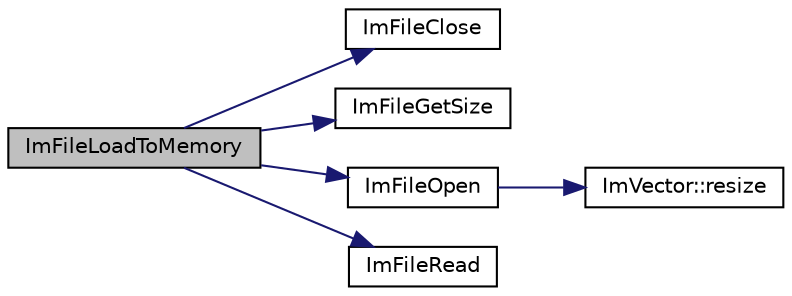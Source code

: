 digraph "ImFileLoadToMemory"
{
 // LATEX_PDF_SIZE
  edge [fontname="Helvetica",fontsize="10",labelfontname="Helvetica",labelfontsize="10"];
  node [fontname="Helvetica",fontsize="10",shape=record];
  rankdir="LR";
  Node1 [label="ImFileLoadToMemory",height=0.2,width=0.4,color="black", fillcolor="grey75", style="filled", fontcolor="black",tooltip=" "];
  Node1 -> Node2 [color="midnightblue",fontsize="10",style="solid",fontname="Helvetica"];
  Node2 [label="ImFileClose",height=0.2,width=0.4,color="black", fillcolor="white", style="filled",URL="$imgui_8cpp.html#ac4a6194720e9d693bc9d34e97d9465aa",tooltip=" "];
  Node1 -> Node3 [color="midnightblue",fontsize="10",style="solid",fontname="Helvetica"];
  Node3 [label="ImFileGetSize",height=0.2,width=0.4,color="black", fillcolor="white", style="filled",URL="$imgui_8cpp.html#addef8c2a01c9daaa3546469f01682c98",tooltip=" "];
  Node1 -> Node4 [color="midnightblue",fontsize="10",style="solid",fontname="Helvetica"];
  Node4 [label="ImFileOpen",height=0.2,width=0.4,color="black", fillcolor="white", style="filled",URL="$imgui_8cpp.html#ae6a61623537c5a5de071fade1f0e8acd",tooltip=" "];
  Node4 -> Node5 [color="midnightblue",fontsize="10",style="solid",fontname="Helvetica"];
  Node5 [label="ImVector::resize",height=0.2,width=0.4,color="black", fillcolor="white", style="filled",URL="$struct_im_vector.html#ac371dd62e56ae486b1a5038cf07eee56",tooltip=" "];
  Node1 -> Node6 [color="midnightblue",fontsize="10",style="solid",fontname="Helvetica"];
  Node6 [label="ImFileRead",height=0.2,width=0.4,color="black", fillcolor="white", style="filled",URL="$imgui_8cpp.html#ab3b6f7a9c730b3701e7e3bbc4158c43f",tooltip=" "];
}
